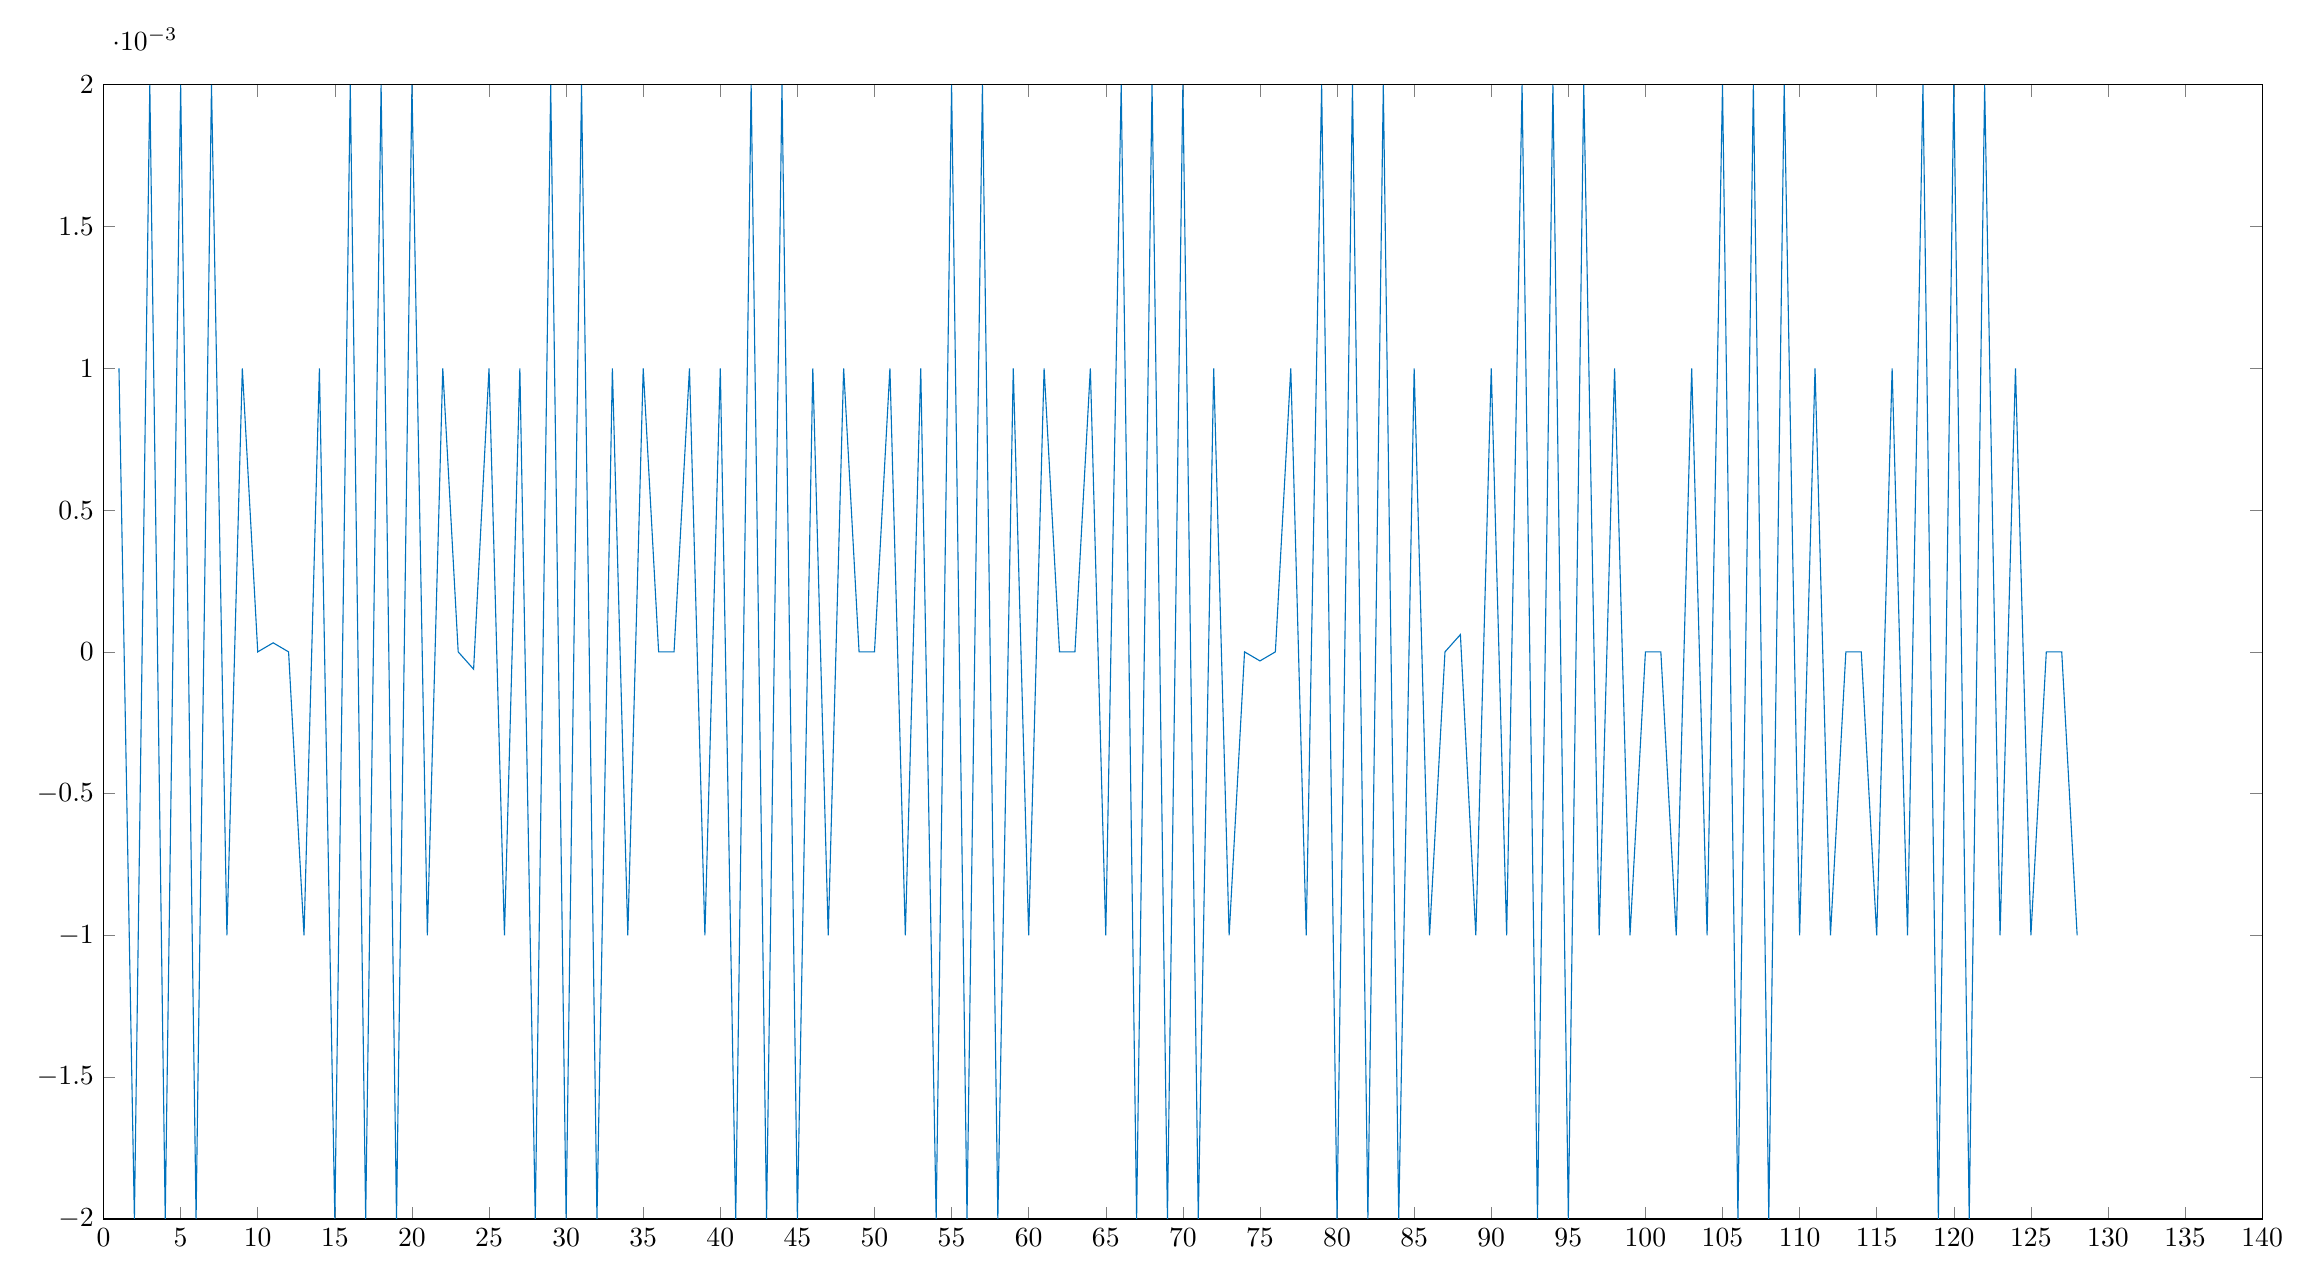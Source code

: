 % This file was created by matlab2tikz.
%
%The latest updates can be retrieved from
%  http://www.mathworks.com/matlabcentral/fileexchange/22022-matlab2tikz-matlab2tikz
%where you can also make suggestions and rate matlab2tikz.
%
\definecolor{mycolor1}{rgb}{0.0,0.447,0.741}%
%
\begin{tikzpicture}

\begin{axis}[%
width=10.793in,
height=5.671in,
at={(1.811in,0.765in)},
scale only axis,
xmin=0,
xmax=140,
ymin=-0.002,
ymax=0.002,
axis background/.style={fill=white}
]
\addplot [color=mycolor1,solid,forget plot]
  table[row sep=crcr]{%
1	0.001\\
2	-0.002\\
3	0.002\\
4	-0.002\\
5	0.002\\
6	-0.002\\
7	0.002\\
8	-0.001\\
9	0.001\\
10	-0.0\\
11	3.188e-05\\
12	0.0\\
13	-0.001\\
14	0.001\\
15	-0.002\\
16	0.002\\
17	-0.002\\
18	0.002\\
19	-0.002\\
20	0.002\\
21	-0.001\\
22	0.001\\
23	-0.0\\
24	-6.104e-05\\
25	0.001\\
26	-0.001\\
27	0.001\\
28	-0.002\\
29	0.002\\
30	-0.002\\
31	0.002\\
32	-0.002\\
33	0.001\\
34	-0.001\\
35	0.001\\
36	-0.0\\
37	-0.0\\
38	0.001\\
39	-0.001\\
40	0.001\\
41	-0.002\\
42	0.002\\
43	-0.002\\
44	0.002\\
45	-0.002\\
46	0.001\\
47	-0.001\\
48	0.001\\
49	-0.0\\
50	-0.0\\
51	0.001\\
52	-0.001\\
53	0.001\\
54	-0.002\\
55	0.002\\
56	-0.002\\
57	0.002\\
58	-0.002\\
59	0.001\\
60	-0.001\\
61	0.001\\
62	-0.0\\
63	-0.0\\
64	0.001\\
65	-0.001\\
66	0.002\\
67	-0.002\\
68	0.002\\
69	-0.002\\
70	0.002\\
71	-0.002\\
72	0.001\\
73	-0.001\\
74	0.0\\
75	-3.188e-05\\
76	-0.0\\
77	0.001\\
78	-0.001\\
79	0.002\\
80	-0.002\\
81	0.002\\
82	-0.002\\
83	0.002\\
84	-0.002\\
85	0.001\\
86	-0.001\\
87	0.0\\
88	6.104e-05\\
89	-0.001\\
90	0.001\\
91	-0.001\\
92	0.002\\
93	-0.002\\
94	0.002\\
95	-0.002\\
96	0.002\\
97	-0.001\\
98	0.001\\
99	-0.001\\
100	0.0\\
101	0.0\\
102	-0.001\\
103	0.001\\
104	-0.001\\
105	0.002\\
106	-0.002\\
107	0.002\\
108	-0.002\\
109	0.002\\
110	-0.001\\
111	0.001\\
112	-0.001\\
113	0.0\\
114	0.0\\
115	-0.001\\
116	0.001\\
117	-0.001\\
118	0.002\\
119	-0.002\\
120	0.002\\
121	-0.002\\
122	0.002\\
123	-0.001\\
124	0.001\\
125	-0.001\\
126	0.0\\
127	0.0\\
128	-0.001\\
};
\end{axis}
\end{tikzpicture}%